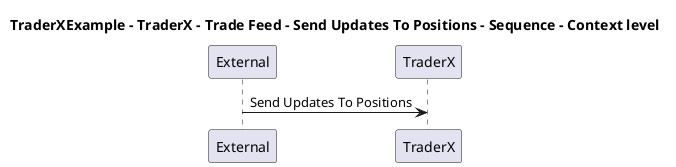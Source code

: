 @startuml

title TraderXExample - TraderX - Trade Feed - Send Updates To Positions - Sequence - Context level

participant "External" as C4InterFlow.SoftwareSystems.ExternalSystem
participant "TraderX" as TraderXExample.SoftwareSystems.TraderX

C4InterFlow.SoftwareSystems.ExternalSystem -> TraderXExample.SoftwareSystems.TraderX : Send Updates To Positions


@enduml

